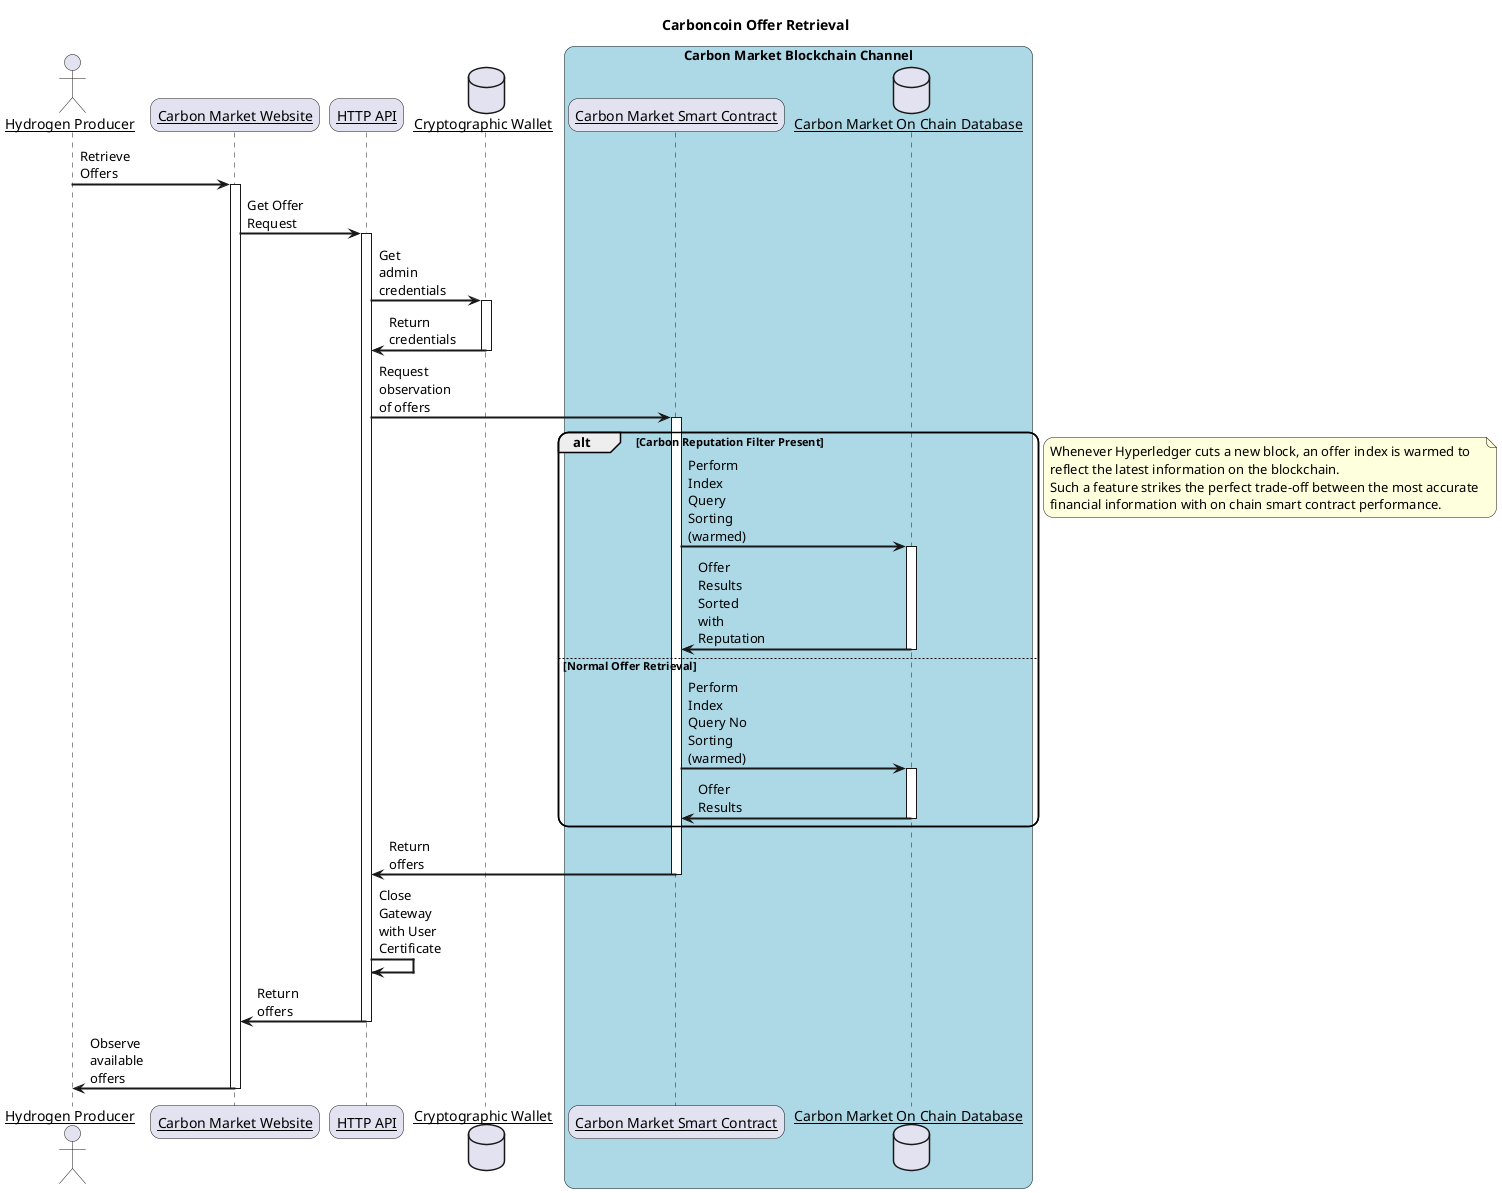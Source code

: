 @startuml GetOffers
skinparam sequenceArrowThickness 2
skinparam roundcorner 20
skinparam maxmessagesize 60
skinparam sequenceParticipant underline
title Carboncoin Offer Retrieval

actor "Hydrogen Producer" as User
participant "Carbon Market Website" as Website
participant "HTTP API" as API
database "Cryptographic Wallet" as Wallet
box "Carbon Market Blockchain Channel" #LightBlue
participant "Carbon Market Smart Contract" as CMSC 
database "Carbon Market On Chain Database" as CMJD

User -> Website: Retrieve Offers
activate Website 

Website -> API: Get Offer Request
activate API 

API -> Wallet: Get admin credentials
activate Wallet

Wallet -> API: Return credentials
deactivate Wallet

API -> CMSC: Request observation of offers
activate CMSC

alt Carbon Reputation Filter Present
    CMSC -> CMJD: Perform Index Query Sorting (warmed)
    activate CMJD
    CMJD -> CMSC: Offer Results Sorted with Reputation
    deactivate CMJD
else Normal Offer Retrieval
    CMSC -> CMJD: Perform Index Query No Sorting (warmed)
    activate CMJD
    CMJD -> CMSC: Offer Results
    deactivate CMJD
end

note right
Whenever Hyperledger cuts a new block, an offer index is warmed to 
reflect the latest information on the blockchain. 
Such a feature strikes the perfect trade-off between the most accurate 
financial information with on chain smart contract performance.
end note

CMSC -> API: Return offers
deactivate CMSC

API -> API: Close Gateway with User Certificate
API -> Website: Return offers
deactivate API
Website -> User: Observe available offers 
deactivate Website

@enduml